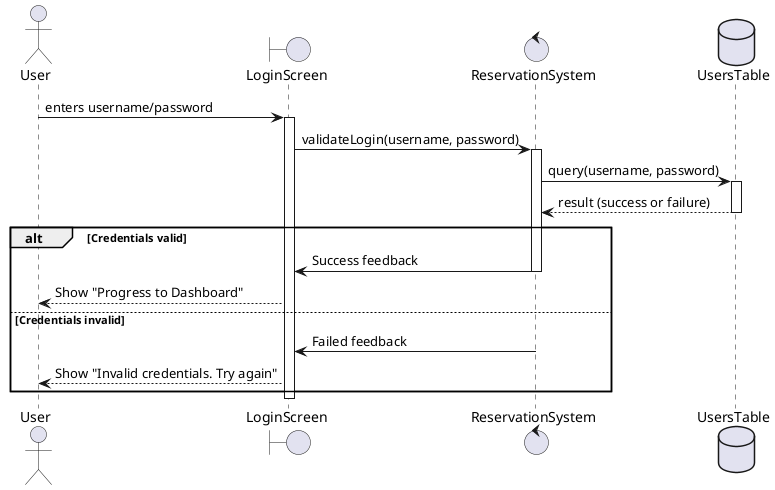 @startuml
actor User
boundary LoginScreen
control ReservationSystem
database UsersTable

User -> LoginScreen: enters username/password
activate LoginScreen
LoginScreen -> ReservationSystem: validateLogin(username, password)
activate ReservationSystem
ReservationSystem -> UsersTable: query(username, password)
activate UsersTable
UsersTable --> ReservationSystem: result (success or failure)
deactivate UsersTable
alt Credentials valid
    ReservationSystem -> LoginScreen: Success feedback
    deactivate ReservationSystem
    LoginScreen --> User: Show "Progress to Dashboard"
else Credentials invalid
    ReservationSystem -> LoginScreen: Failed feedback
    deactivate ReservationSystem
    LoginScreen --> User: Show "Invalid credentials. Try again"
end
deactivate LoginScreen
@enduml
